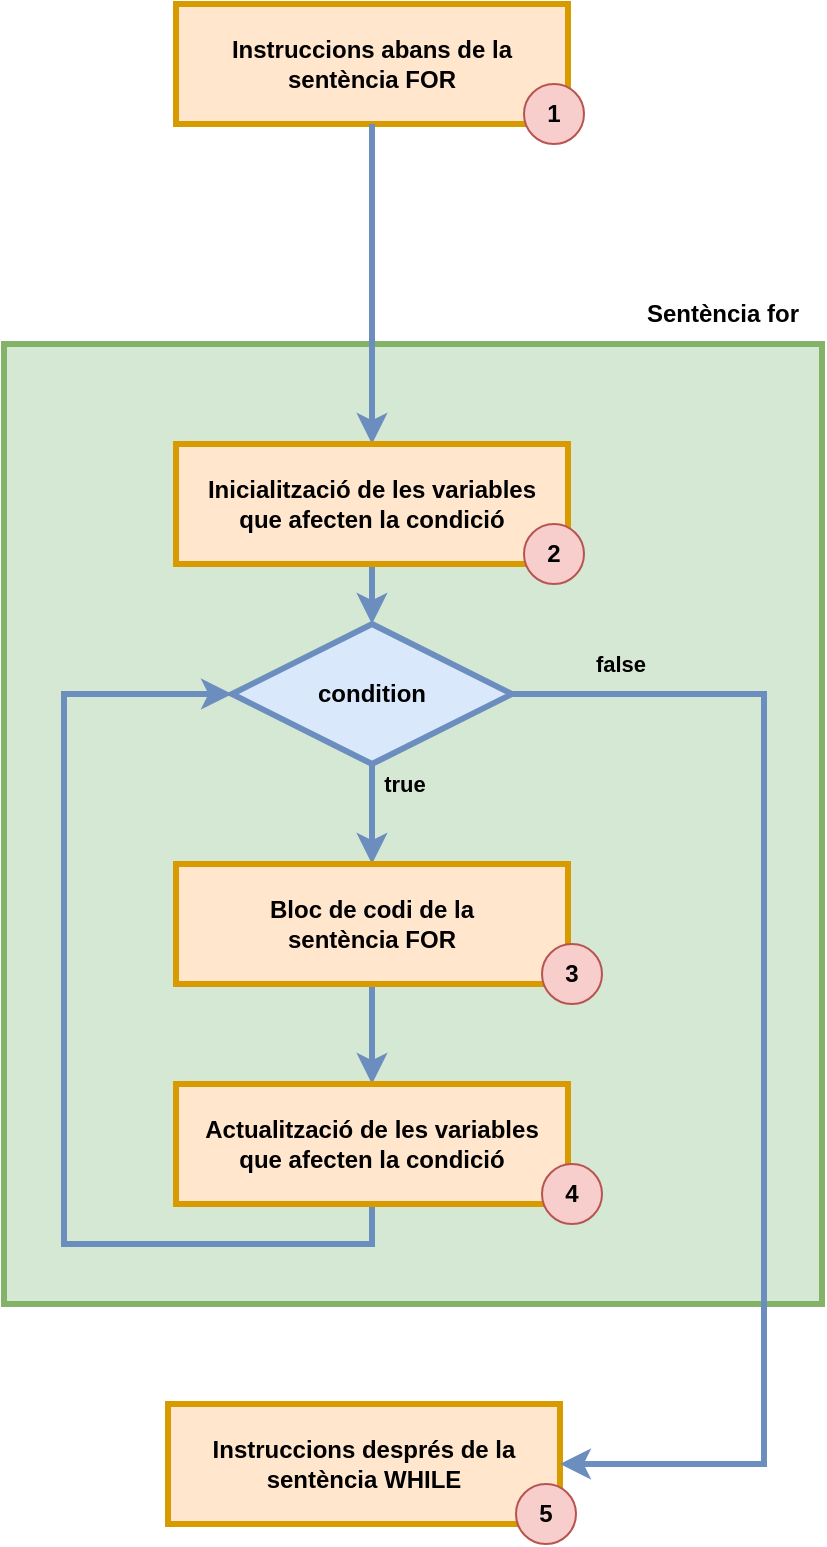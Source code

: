 <mxfile version="24.7.17">
  <diagram name="Page-1" id="pIJ1ZQ_ZNmlC9Ujet68F">
    <mxGraphModel dx="1434" dy="871" grid="1" gridSize="10" guides="1" tooltips="1" connect="1" arrows="1" fold="1" page="1" pageScale="1" pageWidth="1169" pageHeight="827" math="0" shadow="0">
      <root>
        <mxCell id="0" />
        <mxCell id="1" parent="0" />
        <mxCell id="hSw9ifDPyAAvgorDC8wp-1" value="" style="verticalLabelPosition=top;verticalAlign=bottom;html=1;shape=mxgraph.basic.rect;fillColor2=none;strokeWidth=3;size=20;indent=100;fillColor=#d5e8d4;strokeColor=#82b366;align=right;horizontal=1;labelPosition=left;labelBackgroundColor=#ffffff;" vertex="1" parent="1">
          <mxGeometry x="810" y="670" width="409" height="480" as="geometry" />
        </mxCell>
        <mxCell id="hSw9ifDPyAAvgorDC8wp-3" value="&lt;b&gt;condition&lt;/b&gt;" style="strokeWidth=3;html=1;shape=mxgraph.flowchart.decision;whiteSpace=wrap;fillColor=#dae8fc;strokeColor=#6c8ebf;" vertex="1" parent="1">
          <mxGeometry x="924" y="810" width="140" height="70" as="geometry" />
        </mxCell>
        <mxCell id="hSw9ifDPyAAvgorDC8wp-4" value="" style="endArrow=classic;html=1;rounded=0;entryX=0.5;entryY=0;entryDx=0;entryDy=0;entryPerimeter=0;fillColor=#dae8fc;strokeColor=#6c8ebf;strokeWidth=3;exitX=0.5;exitY=1;exitDx=0;exitDy=0;" edge="1" parent="1" source="hSw9ifDPyAAvgorDC8wp-15" target="hSw9ifDPyAAvgorDC8wp-3">
          <mxGeometry width="50" height="50" relative="1" as="geometry">
            <mxPoint x="994" y="730" as="sourcePoint" />
            <mxPoint x="1120" y="890" as="targetPoint" />
          </mxGeometry>
        </mxCell>
        <mxCell id="hSw9ifDPyAAvgorDC8wp-6" value="&lt;b&gt;true&lt;/b&gt;" style="endArrow=classic;html=1;rounded=0;exitX=0.5;exitY=1;exitDx=0;exitDy=0;exitPerimeter=0;fillColor=#dae8fc;strokeColor=#6c8ebf;curved=0;jumpSize=20;strokeWidth=3;labelBackgroundColor=#d5e8d4;entryX=0.5;entryY=0;entryDx=0;entryDy=0;" edge="1" parent="1" source="hSw9ifDPyAAvgorDC8wp-18" target="hSw9ifDPyAAvgorDC8wp-20">
          <mxGeometry x="-1" y="101" width="50" height="50" relative="1" as="geometry">
            <mxPoint x="940" y="1080" as="sourcePoint" />
            <mxPoint x="994" y="1035" as="targetPoint" />
            <mxPoint x="-85" y="-100" as="offset" />
          </mxGeometry>
        </mxCell>
        <mxCell id="hSw9ifDPyAAvgorDC8wp-7" value="&lt;b&gt;Instruccions després de la sentència WHILE&lt;br&gt;&lt;/b&gt;" style="rounded=0;whiteSpace=wrap;html=1;fillColor=#ffe6cc;strokeColor=#d79b00;strokeWidth=3;" vertex="1" parent="1">
          <mxGeometry x="892" y="1200" width="196" height="60" as="geometry" />
        </mxCell>
        <mxCell id="hSw9ifDPyAAvgorDC8wp-8" value="" style="endArrow=classic;html=1;rounded=0;entryX=0;entryY=0.5;entryDx=0;entryDy=0;fillColor=#dae8fc;strokeColor=#6c8ebf;strokeWidth=3;entryPerimeter=0;exitX=0.5;exitY=1;exitDx=0;exitDy=0;" edge="1" parent="1" source="hSw9ifDPyAAvgorDC8wp-20" target="hSw9ifDPyAAvgorDC8wp-3">
          <mxGeometry width="50" height="50" relative="1" as="geometry">
            <mxPoint x="994" y="1100" as="sourcePoint" />
            <mxPoint x="994" y="1190" as="targetPoint" />
            <Array as="points">
              <mxPoint x="994" y="1120" />
              <mxPoint x="840" y="1120" />
              <mxPoint x="840" y="845" />
            </Array>
          </mxGeometry>
        </mxCell>
        <mxCell id="hSw9ifDPyAAvgorDC8wp-9" value="&lt;b&gt;false&lt;/b&gt;" style="endArrow=classic;html=1;rounded=0;exitX=1;exitY=0.5;exitDx=0;exitDy=0;exitPerimeter=0;edgeStyle=orthogonalEdgeStyle;entryX=1;entryY=0.5;entryDx=0;entryDy=0;strokeWidth=3;fillColor=#dae8fc;strokeColor=#6c8ebf;labelBackgroundColor=#d5e8d4;" edge="1" parent="1" source="hSw9ifDPyAAvgorDC8wp-3" target="hSw9ifDPyAAvgorDC8wp-7">
          <mxGeometry x="-0.826" y="15" width="50" height="50" relative="1" as="geometry">
            <mxPoint x="940" y="1080" as="sourcePoint" />
            <mxPoint x="1230" y="990" as="targetPoint" />
            <Array as="points">
              <mxPoint x="1190" y="845" />
              <mxPoint x="1190" y="1230" />
            </Array>
            <mxPoint as="offset" />
          </mxGeometry>
        </mxCell>
        <mxCell id="hSw9ifDPyAAvgorDC8wp-10" value="&lt;b&gt;Sentència for&lt;br&gt;&lt;/b&gt;" style="text;html=1;align=center;verticalAlign=middle;resizable=0;points=[];autosize=1;strokeColor=none;fillColor=none;" vertex="1" parent="1">
          <mxGeometry x="1119" y="640" width="100" height="30" as="geometry" />
        </mxCell>
        <mxCell id="hSw9ifDPyAAvgorDC8wp-13" value="&lt;b&gt;5&lt;/b&gt;" style="ellipse;whiteSpace=wrap;html=1;aspect=fixed;fillColor=#f8cecc;strokeColor=#b85450;" vertex="1" parent="1">
          <mxGeometry x="1066" y="1240" width="30" height="30" as="geometry" />
        </mxCell>
        <mxCell id="hSw9ifDPyAAvgorDC8wp-14" value="&lt;b&gt;Instruccions abans de la sentència FOR&lt;br&gt;&lt;/b&gt;" style="rounded=0;whiteSpace=wrap;html=1;fillColor=#ffe6cc;strokeColor=#d79b00;strokeWidth=3;" vertex="1" parent="1">
          <mxGeometry x="896" y="500" width="196" height="60" as="geometry" />
        </mxCell>
        <mxCell id="hSw9ifDPyAAvgorDC8wp-11" value="&lt;b&gt;1&lt;/b&gt;" style="ellipse;whiteSpace=wrap;html=1;aspect=fixed;fillColor=#f8cecc;strokeColor=#b85450;" vertex="1" parent="1">
          <mxGeometry x="1070" y="540" width="30" height="30" as="geometry" />
        </mxCell>
        <mxCell id="hSw9ifDPyAAvgorDC8wp-17" value="" style="endArrow=classic;html=1;rounded=0;entryX=0.5;entryY=0;entryDx=0;entryDy=0;entryPerimeter=0;fillColor=#dae8fc;strokeColor=#6c8ebf;strokeWidth=3;exitX=0.5;exitY=1;exitDx=0;exitDy=0;" edge="1" parent="1" source="hSw9ifDPyAAvgorDC8wp-14" target="hSw9ifDPyAAvgorDC8wp-15">
          <mxGeometry width="50" height="50" relative="1" as="geometry">
            <mxPoint x="994" y="560" as="sourcePoint" />
            <mxPoint x="994" y="880" as="targetPoint" />
          </mxGeometry>
        </mxCell>
        <mxCell id="hSw9ifDPyAAvgorDC8wp-15" value="&lt;b&gt;Inicialització de les variables&lt;br&gt;que afecten la condició&lt;br&gt;&lt;/b&gt;" style="rounded=0;whiteSpace=wrap;html=1;fillColor=#ffe6cc;strokeColor=#d79b00;strokeWidth=3;" vertex="1" parent="1">
          <mxGeometry x="896" y="720" width="196" height="60" as="geometry" />
        </mxCell>
        <mxCell id="hSw9ifDPyAAvgorDC8wp-19" value="" style="endArrow=classic;html=1;rounded=0;exitX=0.5;exitY=1;exitDx=0;exitDy=0;exitPerimeter=0;fillColor=#dae8fc;strokeColor=#6c8ebf;curved=0;jumpSize=20;strokeWidth=3;labelBackgroundColor=#d5e8d4;entryX=0.5;entryY=0;entryDx=0;entryDy=0;" edge="1" parent="1" source="hSw9ifDPyAAvgorDC8wp-3" target="hSw9ifDPyAAvgorDC8wp-18">
          <mxGeometry x="-0.871" y="16" width="50" height="50" relative="1" as="geometry">
            <mxPoint x="994" y="880" as="sourcePoint" />
            <mxPoint x="994" y="1035" as="targetPoint" />
            <mxPoint as="offset" />
          </mxGeometry>
        </mxCell>
        <mxCell id="hSw9ifDPyAAvgorDC8wp-18" value="&lt;b&gt;Bloc de codi de la&lt;br&gt;sentència FOR&lt;br&gt;&lt;/b&gt;" style="rounded=0;whiteSpace=wrap;html=1;fillColor=#ffe6cc;strokeColor=#d79b00;strokeWidth=3;" vertex="1" parent="1">
          <mxGeometry x="896" y="930" width="196" height="60" as="geometry" />
        </mxCell>
        <mxCell id="hSw9ifDPyAAvgorDC8wp-20" value="&lt;b&gt;Actualització de les variables&lt;br&gt;que afecten la condició&lt;/b&gt;" style="rounded=0;whiteSpace=wrap;html=1;fillColor=#ffe6cc;strokeColor=#d79b00;strokeWidth=3;" vertex="1" parent="1">
          <mxGeometry x="896" y="1040" width="196" height="60" as="geometry" />
        </mxCell>
        <mxCell id="hSw9ifDPyAAvgorDC8wp-12" value="&lt;span&gt;2&lt;/span&gt;" style="ellipse;whiteSpace=wrap;html=1;aspect=fixed;fillColor=#f8cecc;strokeColor=#b85450;fontStyle=1" vertex="1" parent="1">
          <mxGeometry x="1070" y="760" width="30" height="30" as="geometry" />
        </mxCell>
        <mxCell id="hSw9ifDPyAAvgorDC8wp-22" value="&lt;b&gt;3&lt;/b&gt;" style="ellipse;whiteSpace=wrap;html=1;aspect=fixed;fillColor=#f8cecc;strokeColor=#b85450;" vertex="1" parent="1">
          <mxGeometry x="1079" y="970" width="30" height="30" as="geometry" />
        </mxCell>
        <mxCell id="hSw9ifDPyAAvgorDC8wp-23" value="&lt;b&gt;4&lt;/b&gt;" style="ellipse;whiteSpace=wrap;html=1;aspect=fixed;fillColor=#f8cecc;strokeColor=#b85450;" vertex="1" parent="1">
          <mxGeometry x="1079" y="1080" width="30" height="30" as="geometry" />
        </mxCell>
      </root>
    </mxGraphModel>
  </diagram>
</mxfile>
